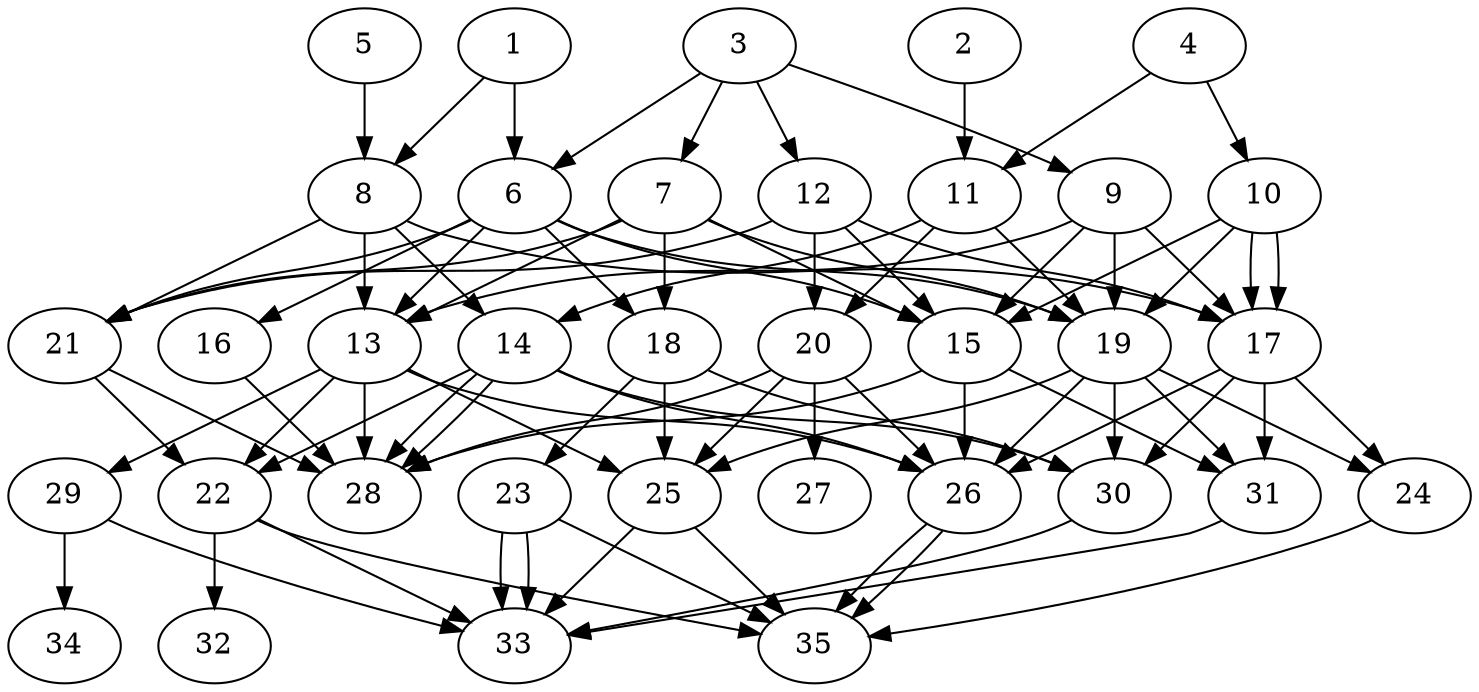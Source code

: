 // DAG automatically generated by daggen at Tue Aug  6 16:28:02 2019
// ./daggen --dot -n 35 --ccr 0.3 --fat 0.6 --regular 0.5 --density 0.7 --mindata 5242880 --maxdata 52428800 
digraph G {
  1 [size="130249387", alpha="0.02", expect_size="39074816"] 
  1 -> 6 [size ="39074816"]
  1 -> 8 [size ="39074816"]
  2 [size="32634880", alpha="0.04", expect_size="9790464"] 
  2 -> 11 [size ="9790464"]
  3 [size="20811093", alpha="0.12", expect_size="6243328"] 
  3 -> 6 [size ="6243328"]
  3 -> 7 [size ="6243328"]
  3 -> 9 [size ="6243328"]
  3 -> 12 [size ="6243328"]
  4 [size="158692693", alpha="0.16", expect_size="47607808"] 
  4 -> 10 [size ="47607808"]
  4 -> 11 [size ="47607808"]
  5 [size="101877760", alpha="0.16", expect_size="30563328"] 
  5 -> 8 [size ="30563328"]
  6 [size="33017173", alpha="0.16", expect_size="9905152"] 
  6 -> 13 [size ="9905152"]
  6 -> 15 [size ="9905152"]
  6 -> 16 [size ="9905152"]
  6 -> 18 [size ="9905152"]
  6 -> 19 [size ="9905152"]
  6 -> 21 [size ="9905152"]
  7 [size="159627947", alpha="0.15", expect_size="47888384"] 
  7 -> 13 [size ="47888384"]
  7 -> 15 [size ="47888384"]
  7 -> 18 [size ="47888384"]
  7 -> 19 [size ="47888384"]
  7 -> 21 [size ="47888384"]
  8 [size="56224427", alpha="0.04", expect_size="16867328"] 
  8 -> 13 [size ="16867328"]
  8 -> 14 [size ="16867328"]
  8 -> 17 [size ="16867328"]
  8 -> 21 [size ="16867328"]
  9 [size="43403947", alpha="0.08", expect_size="13021184"] 
  9 -> 13 [size ="13021184"]
  9 -> 15 [size ="13021184"]
  9 -> 17 [size ="13021184"]
  9 -> 19 [size ="13021184"]
  10 [size="110636373", alpha="0.03", expect_size="33190912"] 
  10 -> 15 [size ="33190912"]
  10 -> 17 [size ="33190912"]
  10 -> 17 [size ="33190912"]
  10 -> 19 [size ="33190912"]
  11 [size="119739733", alpha="0.06", expect_size="35921920"] 
  11 -> 14 [size ="35921920"]
  11 -> 19 [size ="35921920"]
  11 -> 20 [size ="35921920"]
  12 [size="133594453", alpha="0.13", expect_size="40078336"] 
  12 -> 15 [size ="40078336"]
  12 -> 17 [size ="40078336"]
  12 -> 20 [size ="40078336"]
  12 -> 21 [size ="40078336"]
  13 [size="166973440", alpha="0.12", expect_size="50092032"] 
  13 -> 22 [size ="50092032"]
  13 -> 25 [size ="50092032"]
  13 -> 26 [size ="50092032"]
  13 -> 28 [size ="50092032"]
  13 -> 29 [size ="50092032"]
  14 [size="106209280", alpha="0.17", expect_size="31862784"] 
  14 -> 22 [size ="31862784"]
  14 -> 26 [size ="31862784"]
  14 -> 28 [size ="31862784"]
  14 -> 28 [size ="31862784"]
  14 -> 30 [size ="31862784"]
  15 [size="76202667", alpha="0.02", expect_size="22860800"] 
  15 -> 26 [size ="22860800"]
  15 -> 28 [size ="22860800"]
  15 -> 31 [size ="22860800"]
  16 [size="44277760", alpha="0.20", expect_size="13283328"] 
  16 -> 28 [size ="13283328"]
  17 [size="169608533", alpha="0.12", expect_size="50882560"] 
  17 -> 24 [size ="50882560"]
  17 -> 26 [size ="50882560"]
  17 -> 30 [size ="50882560"]
  17 -> 31 [size ="50882560"]
  18 [size="133311147", alpha="0.15", expect_size="39993344"] 
  18 -> 23 [size ="39993344"]
  18 -> 25 [size ="39993344"]
  18 -> 30 [size ="39993344"]
  19 [size="166396587", alpha="0.01", expect_size="49918976"] 
  19 -> 24 [size ="49918976"]
  19 -> 25 [size ="49918976"]
  19 -> 26 [size ="49918976"]
  19 -> 30 [size ="49918976"]
  19 -> 31 [size ="49918976"]
  20 [size="71458133", alpha="0.01", expect_size="21437440"] 
  20 -> 25 [size ="21437440"]
  20 -> 26 [size ="21437440"]
  20 -> 27 [size ="21437440"]
  20 -> 28 [size ="21437440"]
  21 [size="97559893", alpha="0.15", expect_size="29267968"] 
  21 -> 22 [size ="29267968"]
  21 -> 28 [size ="29267968"]
  22 [size="145384107", alpha="0.11", expect_size="43615232"] 
  22 -> 32 [size ="43615232"]
  22 -> 33 [size ="43615232"]
  22 -> 35 [size ="43615232"]
  23 [size="90828800", alpha="0.07", expect_size="27248640"] 
  23 -> 33 [size ="27248640"]
  23 -> 33 [size ="27248640"]
  23 -> 35 [size ="27248640"]
  24 [size="29637973", alpha="0.02", expect_size="8891392"] 
  24 -> 35 [size ="8891392"]
  25 [size="160788480", alpha="0.07", expect_size="48236544"] 
  25 -> 33 [size ="48236544"]
  25 -> 35 [size ="48236544"]
  26 [size="18196480", alpha="0.14", expect_size="5458944"] 
  26 -> 35 [size ="5458944"]
  26 -> 35 [size ="5458944"]
  27 [size="173871787", alpha="0.19", expect_size="52161536"] 
  28 [size="112288427", alpha="0.09", expect_size="33686528"] 
  29 [size="70987093", alpha="0.02", expect_size="21296128"] 
  29 -> 33 [size ="21296128"]
  29 -> 34 [size ="21296128"]
  30 [size="81322667", alpha="0.07", expect_size="24396800"] 
  30 -> 33 [size ="24396800"]
  31 [size="88896853", alpha="0.05", expect_size="26669056"] 
  31 -> 33 [size ="26669056"]
  32 [size="49192960", alpha="0.18", expect_size="14757888"] 
  33 [size="134659413", alpha="0.10", expect_size="40397824"] 
  34 [size="34058240", alpha="0.13", expect_size="10217472"] 
  35 [size="45899093", alpha="0.04", expect_size="13769728"] 
}
